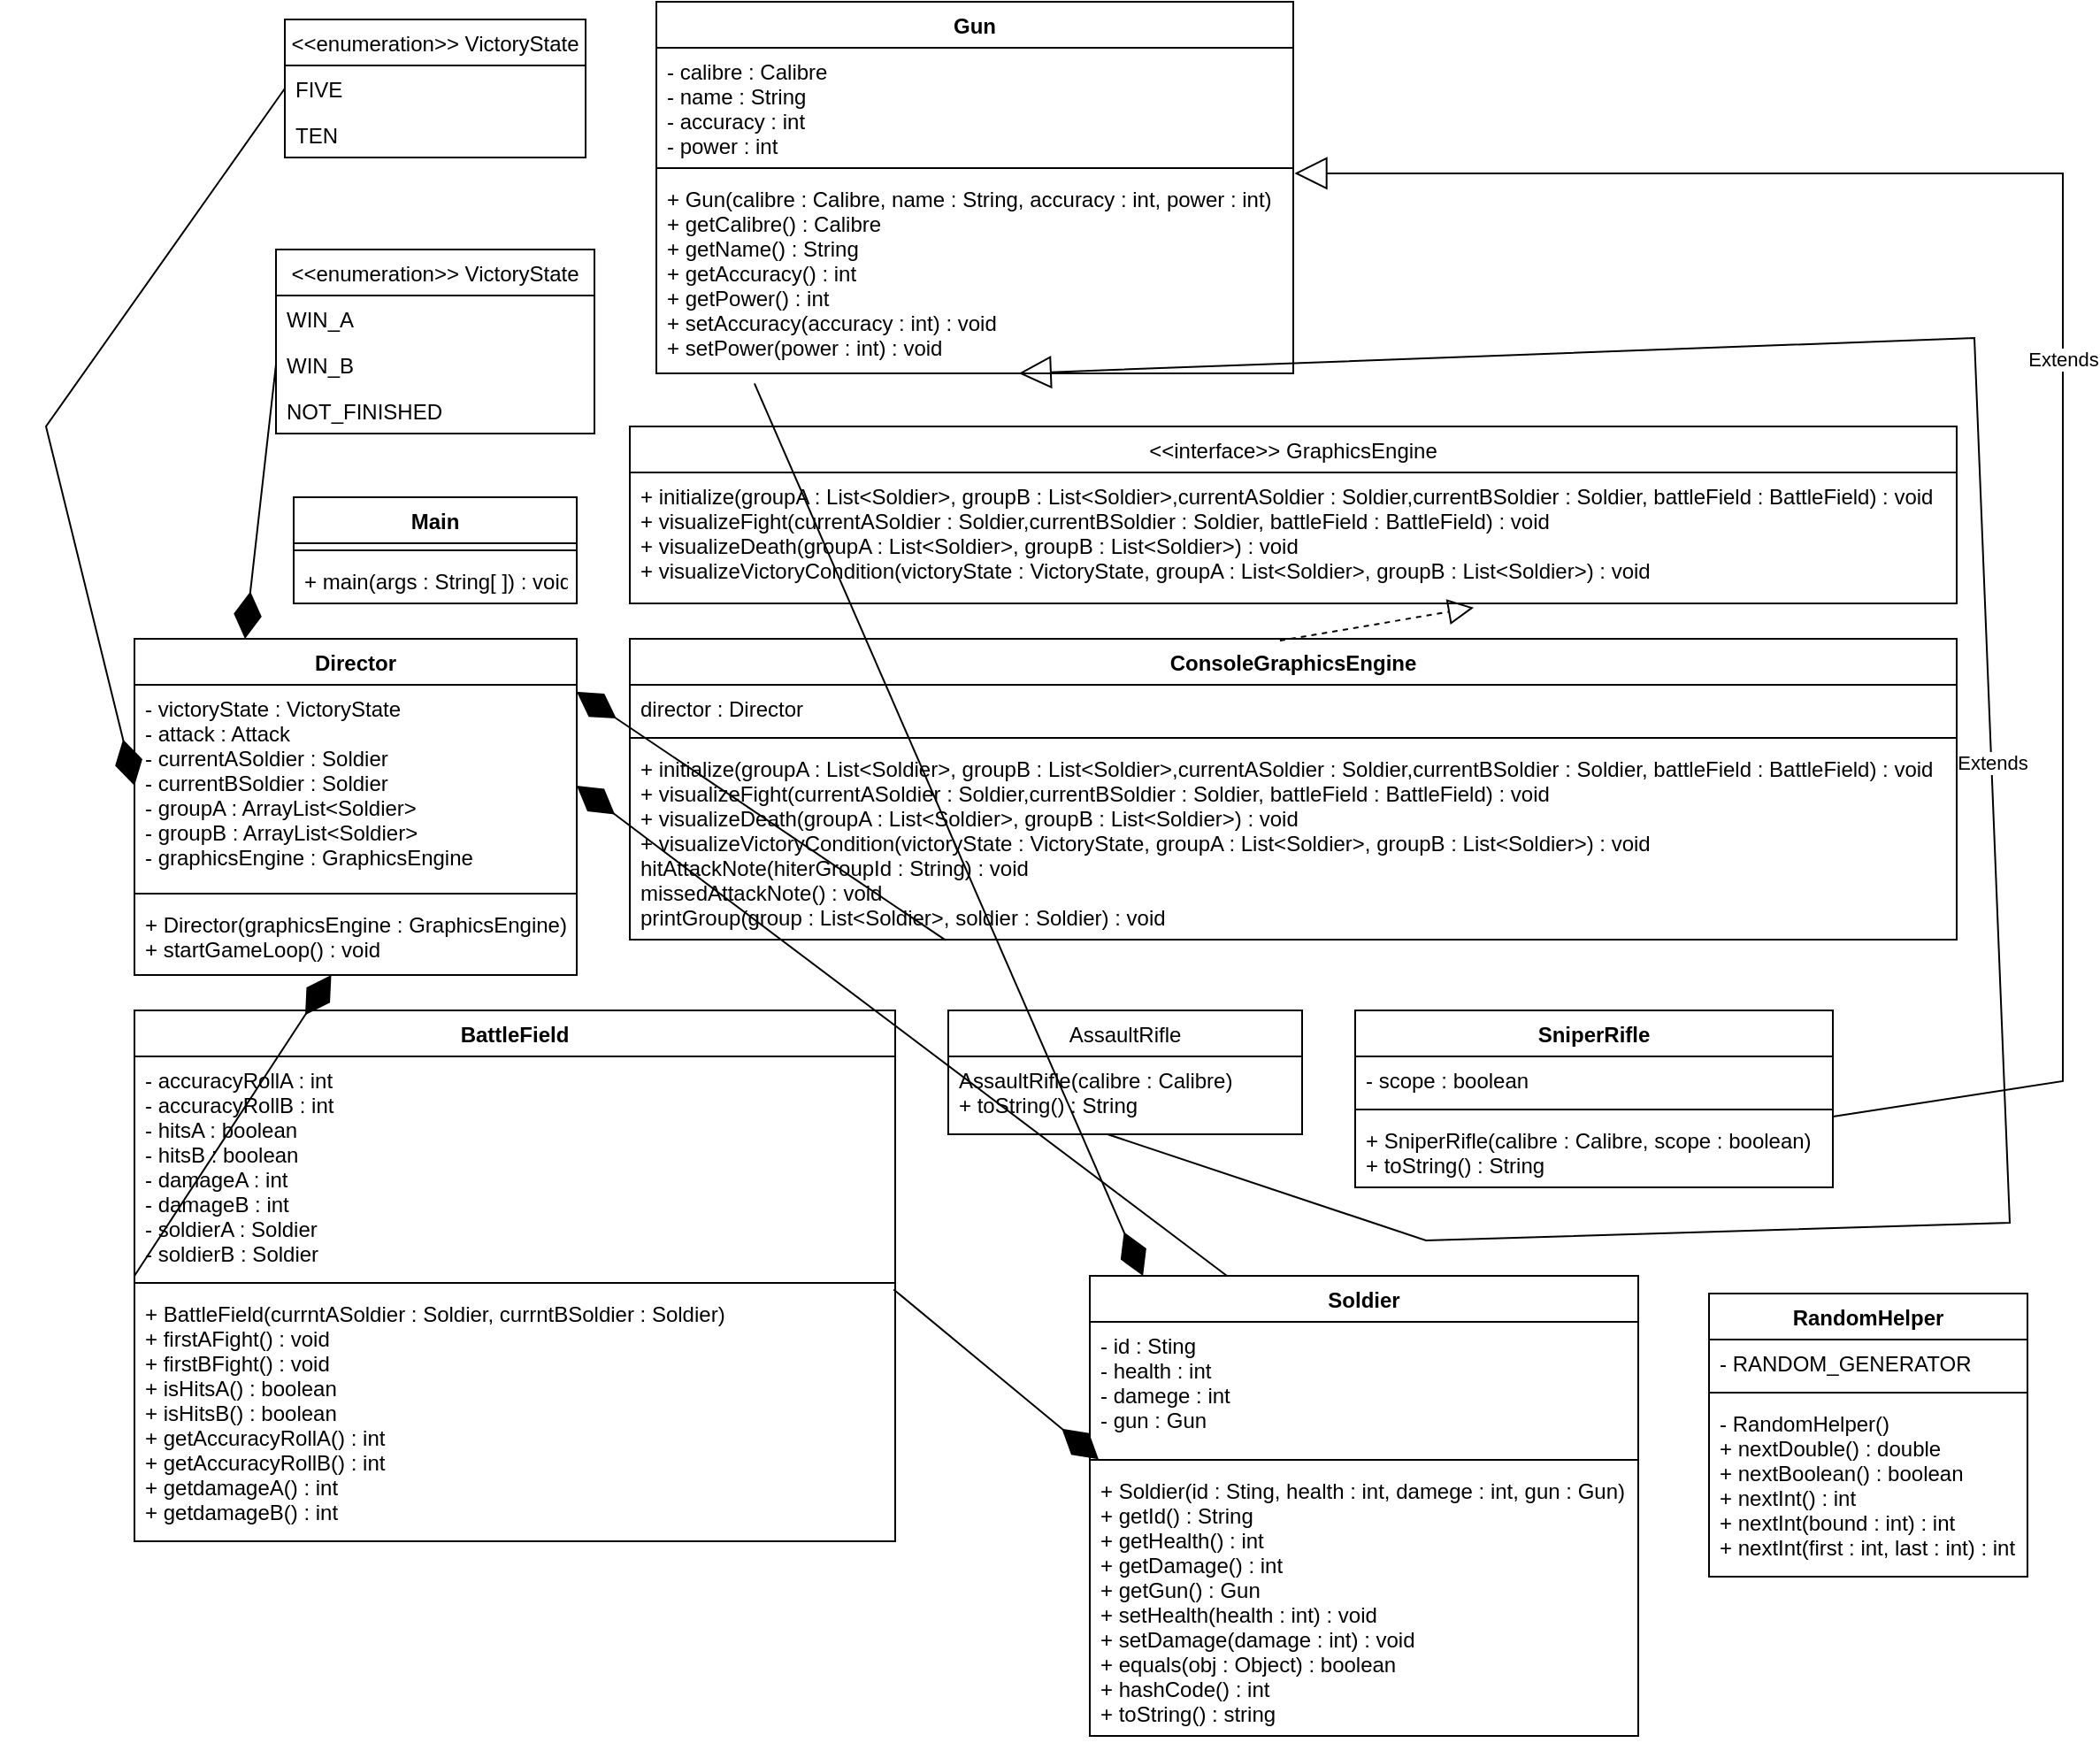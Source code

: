 <mxfile version="17.4.2" type="device"><diagram id="X-tL_3VQgPJ9ufe8xDTZ" name="Page-1"><mxGraphModel dx="1736" dy="1106" grid="1" gridSize="10" guides="1" tooltips="1" connect="1" arrows="1" fold="1" page="1" pageScale="1" pageWidth="850" pageHeight="1100" math="0" shadow="0"><root><mxCell id="0"/><mxCell id="1" parent="0"/><mxCell id="484ivRLnyzC2d6yDXA3V-55" value="Main" style="swimlane;fontStyle=1;align=center;verticalAlign=top;childLayout=stackLayout;horizontal=1;startSize=26;horizontalStack=0;resizeParent=1;resizeParentMax=0;resizeLast=0;collapsible=1;marginBottom=0;" vertex="1" parent="1"><mxGeometry x="220" y="290" width="160" height="60" as="geometry"><mxRectangle x="560" y="240" width="60" height="26" as="alternateBounds"/></mxGeometry></mxCell><mxCell id="484ivRLnyzC2d6yDXA3V-57" value="" style="line;strokeWidth=1;fillColor=none;align=left;verticalAlign=middle;spacingTop=-1;spacingLeft=3;spacingRight=3;rotatable=0;labelPosition=right;points=[];portConstraint=eastwest;" vertex="1" parent="484ivRLnyzC2d6yDXA3V-55"><mxGeometry y="26" width="160" height="8" as="geometry"/></mxCell><mxCell id="484ivRLnyzC2d6yDXA3V-58" value="+ main(args : String[ ]) : void" style="text;strokeColor=none;fillColor=none;align=left;verticalAlign=top;spacingLeft=4;spacingRight=4;overflow=hidden;rotatable=0;points=[[0,0.5],[1,0.5]];portConstraint=eastwest;" vertex="1" parent="484ivRLnyzC2d6yDXA3V-55"><mxGeometry y="34" width="160" height="26" as="geometry"/></mxCell><mxCell id="484ivRLnyzC2d6yDXA3V-59" value="&lt;&lt;enumeration&gt;&gt; VictoryState" style="swimlane;fontStyle=0;childLayout=stackLayout;horizontal=1;startSize=26;fillColor=none;horizontalStack=0;resizeParent=1;resizeParentMax=0;resizeLast=0;collapsible=1;marginBottom=0;" vertex="1" parent="1"><mxGeometry x="210" y="150" width="180" height="104" as="geometry"/></mxCell><mxCell id="484ivRLnyzC2d6yDXA3V-60" value="WIN_A" style="text;strokeColor=none;fillColor=none;align=left;verticalAlign=top;spacingLeft=4;spacingRight=4;overflow=hidden;rotatable=0;points=[[0,0.5],[1,0.5]];portConstraint=eastwest;" vertex="1" parent="484ivRLnyzC2d6yDXA3V-59"><mxGeometry y="26" width="180" height="26" as="geometry"/></mxCell><mxCell id="484ivRLnyzC2d6yDXA3V-61" value="WIN_B" style="text;strokeColor=none;fillColor=none;align=left;verticalAlign=top;spacingLeft=4;spacingRight=4;overflow=hidden;rotatable=0;points=[[0,0.5],[1,0.5]];portConstraint=eastwest;" vertex="1" parent="484ivRLnyzC2d6yDXA3V-59"><mxGeometry y="52" width="180" height="26" as="geometry"/></mxCell><mxCell id="484ivRLnyzC2d6yDXA3V-62" value="NOT_FINISHED" style="text;strokeColor=none;fillColor=none;align=left;verticalAlign=top;spacingLeft=4;spacingRight=4;overflow=hidden;rotatable=0;points=[[0,0.5],[1,0.5]];portConstraint=eastwest;" vertex="1" parent="484ivRLnyzC2d6yDXA3V-59"><mxGeometry y="78" width="180" height="26" as="geometry"/></mxCell><mxCell id="484ivRLnyzC2d6yDXA3V-68" value="&lt;&lt;enumeration&gt;&gt; VictoryState" style="swimlane;fontStyle=0;childLayout=stackLayout;horizontal=1;startSize=26;fillColor=none;horizontalStack=0;resizeParent=1;resizeParentMax=0;resizeLast=0;collapsible=1;marginBottom=0;" vertex="1" parent="1"><mxGeometry x="215" y="20" width="170" height="78" as="geometry"/></mxCell><mxCell id="484ivRLnyzC2d6yDXA3V-69" value="FIVE" style="text;strokeColor=none;fillColor=none;align=left;verticalAlign=top;spacingLeft=4;spacingRight=4;overflow=hidden;rotatable=0;points=[[0,0.5],[1,0.5]];portConstraint=eastwest;" vertex="1" parent="484ivRLnyzC2d6yDXA3V-68"><mxGeometry y="26" width="170" height="26" as="geometry"/></mxCell><mxCell id="484ivRLnyzC2d6yDXA3V-70" value="TEN" style="text;strokeColor=none;fillColor=none;align=left;verticalAlign=top;spacingLeft=4;spacingRight=4;overflow=hidden;rotatable=0;points=[[0,0.5],[1,0.5]];portConstraint=eastwest;" vertex="1" parent="484ivRLnyzC2d6yDXA3V-68"><mxGeometry y="52" width="170" height="26" as="geometry"/></mxCell><mxCell id="484ivRLnyzC2d6yDXA3V-72" value="Director" style="swimlane;fontStyle=1;align=center;verticalAlign=top;childLayout=stackLayout;horizontal=1;startSize=26;horizontalStack=0;resizeParent=1;resizeParentMax=0;resizeLast=0;collapsible=1;marginBottom=0;" vertex="1" parent="1"><mxGeometry x="130" y="370" width="250" height="190" as="geometry"/></mxCell><mxCell id="484ivRLnyzC2d6yDXA3V-73" value="- victoryState : VictoryState&#10;- attack : Attack&#10;- currentASoldier : Soldier&#10;- currentBSoldier : Soldier&#10;- groupA : ArrayList&lt;Soldier&gt;&#10;- groupB : ArrayList&lt;Soldier&gt;&#10;- graphicsEngine : GraphicsEngine" style="text;strokeColor=none;fillColor=none;align=left;verticalAlign=top;spacingLeft=4;spacingRight=4;overflow=hidden;rotatable=0;points=[[0,0.5],[1,0.5]];portConstraint=eastwest;" vertex="1" parent="484ivRLnyzC2d6yDXA3V-72"><mxGeometry y="26" width="250" height="114" as="geometry"/></mxCell><mxCell id="484ivRLnyzC2d6yDXA3V-74" value="" style="line;strokeWidth=1;fillColor=none;align=left;verticalAlign=middle;spacingTop=-1;spacingLeft=3;spacingRight=3;rotatable=0;labelPosition=right;points=[];portConstraint=eastwest;" vertex="1" parent="484ivRLnyzC2d6yDXA3V-72"><mxGeometry y="140" width="250" height="8" as="geometry"/></mxCell><mxCell id="484ivRLnyzC2d6yDXA3V-75" value="+ Director(graphicsEngine : GraphicsEngine)&#10;+ startGameLoop() : void" style="text;strokeColor=none;fillColor=none;align=left;verticalAlign=top;spacingLeft=4;spacingRight=4;overflow=hidden;rotatable=0;points=[[0,0.5],[1,0.5]];portConstraint=eastwest;" vertex="1" parent="484ivRLnyzC2d6yDXA3V-72"><mxGeometry y="148" width="250" height="42" as="geometry"/></mxCell><mxCell id="484ivRLnyzC2d6yDXA3V-82" value="Gun" style="swimlane;fontStyle=1;align=center;verticalAlign=top;childLayout=stackLayout;horizontal=1;startSize=26;horizontalStack=0;resizeParent=1;resizeParentMax=0;resizeLast=0;collapsible=1;marginBottom=0;" vertex="1" parent="1"><mxGeometry x="425" y="10" width="360" height="210" as="geometry"/></mxCell><mxCell id="484ivRLnyzC2d6yDXA3V-83" value="- calibre : Calibre&#10;- name : String&#10;- accuracy : int&#10;- power : int" style="text;strokeColor=none;fillColor=none;align=left;verticalAlign=top;spacingLeft=4;spacingRight=4;overflow=hidden;rotatable=0;points=[[0,0.5],[1,0.5]];portConstraint=eastwest;" vertex="1" parent="484ivRLnyzC2d6yDXA3V-82"><mxGeometry y="26" width="360" height="64" as="geometry"/></mxCell><mxCell id="484ivRLnyzC2d6yDXA3V-84" value="" style="line;strokeWidth=1;fillColor=none;align=left;verticalAlign=middle;spacingTop=-1;spacingLeft=3;spacingRight=3;rotatable=0;labelPosition=right;points=[];portConstraint=eastwest;" vertex="1" parent="484ivRLnyzC2d6yDXA3V-82"><mxGeometry y="90" width="360" height="8" as="geometry"/></mxCell><mxCell id="484ivRLnyzC2d6yDXA3V-85" value="+ Gun(calibre : Calibre, name : String, accuracy : int, power : int)&#10;+ getCalibre() : Calibre&#10;+ getName() : String&#10;+ getAccuracy() : int&#10;+ getPower() : int&#10;+ setAccuracy(accuracy : int) : void&#10;+ setPower(power : int) : void" style="text;strokeColor=none;fillColor=none;align=left;verticalAlign=top;spacingLeft=4;spacingRight=4;overflow=hidden;rotatable=0;points=[[0,0.5],[1,0.5]];portConstraint=eastwest;" vertex="1" parent="484ivRLnyzC2d6yDXA3V-82"><mxGeometry y="98" width="360" height="112" as="geometry"/></mxCell><mxCell id="484ivRLnyzC2d6yDXA3V-86" value="&lt;&lt;interface&gt;&gt; GraphicsEngine" style="swimlane;fontStyle=0;childLayout=stackLayout;horizontal=1;startSize=26;fillColor=none;horizontalStack=0;resizeParent=1;resizeParentMax=0;resizeLast=0;collapsible=1;marginBottom=0;" vertex="1" parent="1"><mxGeometry x="410" y="250" width="750" height="100" as="geometry"/></mxCell><mxCell id="484ivRLnyzC2d6yDXA3V-88" value="+ initialize(groupA : List&lt;Soldier&gt;, groupB : List&lt;Soldier&gt;,currentASoldier : Soldier,currentBSoldier : Soldier, battleField : BattleField) : void&#10;+ visualizeFight(currentASoldier : Soldier,currentBSoldier : Soldier, battleField : BattleField) : void&#10;+ visualizeDeath(groupA : List&lt;Soldier&gt;, groupB : List&lt;Soldier&gt;) : void&#10;+ visualizeVictoryCondition(victoryState : VictoryState, groupA : List&lt;Soldier&gt;, groupB : List&lt;Soldier&gt;) : void" style="text;strokeColor=none;fillColor=none;align=left;verticalAlign=top;spacingLeft=4;spacingRight=4;overflow=hidden;rotatable=0;points=[[0,0.5],[1,0.5]];portConstraint=eastwest;" vertex="1" parent="484ivRLnyzC2d6yDXA3V-86"><mxGeometry y="26" width="750" height="74" as="geometry"/></mxCell><mxCell id="484ivRLnyzC2d6yDXA3V-92" value="ConsoleGraphicsEngine" style="swimlane;fontStyle=1;align=center;verticalAlign=top;childLayout=stackLayout;horizontal=1;startSize=26;horizontalStack=0;resizeParent=1;resizeParentMax=0;resizeLast=0;collapsible=1;marginBottom=0;" vertex="1" parent="1"><mxGeometry x="410" y="370" width="750" height="170" as="geometry"/></mxCell><mxCell id="484ivRLnyzC2d6yDXA3V-93" value="director : Director" style="text;strokeColor=none;fillColor=none;align=left;verticalAlign=top;spacingLeft=4;spacingRight=4;overflow=hidden;rotatable=0;points=[[0,0.5],[1,0.5]];portConstraint=eastwest;" vertex="1" parent="484ivRLnyzC2d6yDXA3V-92"><mxGeometry y="26" width="750" height="26" as="geometry"/></mxCell><mxCell id="484ivRLnyzC2d6yDXA3V-94" value="" style="line;strokeWidth=1;fillColor=none;align=left;verticalAlign=middle;spacingTop=-1;spacingLeft=3;spacingRight=3;rotatable=0;labelPosition=right;points=[];portConstraint=eastwest;" vertex="1" parent="484ivRLnyzC2d6yDXA3V-92"><mxGeometry y="52" width="750" height="8" as="geometry"/></mxCell><mxCell id="484ivRLnyzC2d6yDXA3V-95" value="+ initialize(groupA : List&lt;Soldier&gt;, groupB : List&lt;Soldier&gt;,currentASoldier : Soldier,currentBSoldier : Soldier, battleField : BattleField) : void&#10;+ visualizeFight(currentASoldier : Soldier,currentBSoldier : Soldier, battleField : BattleField) : void&#10;+ visualizeDeath(groupA : List&lt;Soldier&gt;, groupB : List&lt;Soldier&gt;) : void&#10;+ visualizeVictoryCondition(victoryState : VictoryState, groupA : List&lt;Soldier&gt;, groupB : List&lt;Soldier&gt;) : void&#10;hitAttackNote(hiterGroupId : String) : void&#10;missedAttackNote() : void&#10;printGroup(group : List&lt;Soldier&gt;, soldier : Soldier) : void" style="text;strokeColor=none;fillColor=none;align=left;verticalAlign=top;spacingLeft=4;spacingRight=4;overflow=hidden;rotatable=0;points=[[0,0.5],[1,0.5]];portConstraint=eastwest;" vertex="1" parent="484ivRLnyzC2d6yDXA3V-92"><mxGeometry y="60" width="750" height="110" as="geometry"/></mxCell><mxCell id="484ivRLnyzC2d6yDXA3V-98" value="BattleField" style="swimlane;fontStyle=1;align=center;verticalAlign=top;childLayout=stackLayout;horizontal=1;startSize=26;horizontalStack=0;resizeParent=1;resizeParentMax=0;resizeLast=0;collapsible=1;marginBottom=0;" vertex="1" parent="1"><mxGeometry x="130" y="580" width="430" height="300" as="geometry"/></mxCell><mxCell id="484ivRLnyzC2d6yDXA3V-99" value="- accuracyRollA : int&#10;- accuracyRollB : int&#10;- hitsA : boolean&#10;- hitsB : boolean&#10;- damageA : int&#10;- damageB : int&#10;- soldierA : Soldier&#10;- soldierB : Soldier" style="text;strokeColor=none;fillColor=none;align=left;verticalAlign=top;spacingLeft=4;spacingRight=4;overflow=hidden;rotatable=0;points=[[0,0.5],[1,0.5]];portConstraint=eastwest;" vertex="1" parent="484ivRLnyzC2d6yDXA3V-98"><mxGeometry y="26" width="430" height="124" as="geometry"/></mxCell><mxCell id="484ivRLnyzC2d6yDXA3V-100" value="" style="line;strokeWidth=1;fillColor=none;align=left;verticalAlign=middle;spacingTop=-1;spacingLeft=3;spacingRight=3;rotatable=0;labelPosition=right;points=[];portConstraint=eastwest;" vertex="1" parent="484ivRLnyzC2d6yDXA3V-98"><mxGeometry y="150" width="430" height="8" as="geometry"/></mxCell><mxCell id="484ivRLnyzC2d6yDXA3V-101" value="+ BattleField(currntASoldier : Soldier, currntBSoldier : Soldier)&#10;+ firstAFight() : void&#10;+ firstBFight() : void&#10;+ isHitsA() : boolean&#10;+ isHitsB() : boolean&#10;+ getAccuracyRollA() : int&#10;+ getAccuracyRollB() : int&#10;+ getdamageA() : int&#10;+ getdamageB() : int" style="text;strokeColor=none;fillColor=none;align=left;verticalAlign=top;spacingLeft=4;spacingRight=4;overflow=hidden;rotatable=0;points=[[0,0.5],[1,0.5]];portConstraint=eastwest;" vertex="1" parent="484ivRLnyzC2d6yDXA3V-98"><mxGeometry y="158" width="430" height="142" as="geometry"/></mxCell><mxCell id="484ivRLnyzC2d6yDXA3V-102" value="AssaultRifle" style="swimlane;fontStyle=0;childLayout=stackLayout;horizontal=1;startSize=26;fillColor=none;horizontalStack=0;resizeParent=1;resizeParentMax=0;resizeLast=0;collapsible=1;marginBottom=0;" vertex="1" parent="1"><mxGeometry x="590" y="580" width="200" height="70" as="geometry"/></mxCell><mxCell id="484ivRLnyzC2d6yDXA3V-104" value="AssaultRifle(calibre : Calibre)&#10;+ toString() : String" style="text;strokeColor=none;fillColor=none;align=left;verticalAlign=top;spacingLeft=4;spacingRight=4;overflow=hidden;rotatable=0;points=[[0,0.5],[1,0.5]];portConstraint=eastwest;" vertex="1" parent="484ivRLnyzC2d6yDXA3V-102"><mxGeometry y="26" width="200" height="44" as="geometry"/></mxCell><mxCell id="484ivRLnyzC2d6yDXA3V-106" value="SniperRifle" style="swimlane;fontStyle=1;align=center;verticalAlign=top;childLayout=stackLayout;horizontal=1;startSize=26;horizontalStack=0;resizeParent=1;resizeParentMax=0;resizeLast=0;collapsible=1;marginBottom=0;" vertex="1" parent="1"><mxGeometry x="820" y="580" width="270" height="100" as="geometry"/></mxCell><mxCell id="484ivRLnyzC2d6yDXA3V-107" value="- scope : boolean" style="text;strokeColor=none;fillColor=none;align=left;verticalAlign=top;spacingLeft=4;spacingRight=4;overflow=hidden;rotatable=0;points=[[0,0.5],[1,0.5]];portConstraint=eastwest;" vertex="1" parent="484ivRLnyzC2d6yDXA3V-106"><mxGeometry y="26" width="270" height="26" as="geometry"/></mxCell><mxCell id="484ivRLnyzC2d6yDXA3V-108" value="" style="line;strokeWidth=1;fillColor=none;align=left;verticalAlign=middle;spacingTop=-1;spacingLeft=3;spacingRight=3;rotatable=0;labelPosition=right;points=[];portConstraint=eastwest;" vertex="1" parent="484ivRLnyzC2d6yDXA3V-106"><mxGeometry y="52" width="270" height="8" as="geometry"/></mxCell><mxCell id="484ivRLnyzC2d6yDXA3V-109" value="+ SniperRifle(calibre : Calibre, scope : boolean)&#10;+ toString() : String" style="text;strokeColor=none;fillColor=none;align=left;verticalAlign=top;spacingLeft=4;spacingRight=4;overflow=hidden;rotatable=0;points=[[0,0.5],[1,0.5]];portConstraint=eastwest;" vertex="1" parent="484ivRLnyzC2d6yDXA3V-106"><mxGeometry y="60" width="270" height="40" as="geometry"/></mxCell><mxCell id="484ivRLnyzC2d6yDXA3V-110" value="Soldier" style="swimlane;fontStyle=1;align=center;verticalAlign=top;childLayout=stackLayout;horizontal=1;startSize=26;horizontalStack=0;resizeParent=1;resizeParentMax=0;resizeLast=0;collapsible=1;marginBottom=0;" vertex="1" parent="1"><mxGeometry x="670" y="730" width="310" height="260" as="geometry"/></mxCell><mxCell id="484ivRLnyzC2d6yDXA3V-111" value="- id : Sting&#10;- health : int&#10;- damege : int&#10;- gun : Gun" style="text;strokeColor=none;fillColor=none;align=left;verticalAlign=top;spacingLeft=4;spacingRight=4;overflow=hidden;rotatable=0;points=[[0,0.5],[1,0.5]];portConstraint=eastwest;" vertex="1" parent="484ivRLnyzC2d6yDXA3V-110"><mxGeometry y="26" width="310" height="74" as="geometry"/></mxCell><mxCell id="484ivRLnyzC2d6yDXA3V-112" value="" style="line;strokeWidth=1;fillColor=none;align=left;verticalAlign=middle;spacingTop=-1;spacingLeft=3;spacingRight=3;rotatable=0;labelPosition=right;points=[];portConstraint=eastwest;" vertex="1" parent="484ivRLnyzC2d6yDXA3V-110"><mxGeometry y="100" width="310" height="8" as="geometry"/></mxCell><mxCell id="484ivRLnyzC2d6yDXA3V-113" value="+ Soldier(id : Sting, health : int, damege : int, gun : Gun)&#10;+ getId() : String&#10;+ getHealth() : int&#10;+ getDamage() : int&#10;+ getGun() : Gun&#10;+ setHealth(health : int) : void&#10;+ setDamage(damage : int) : void&#10;+ equals(obj : Object) : boolean&#10;+ hashCode() : int&#10;+ toString() : string" style="text;strokeColor=none;fillColor=none;align=left;verticalAlign=top;spacingLeft=4;spacingRight=4;overflow=hidden;rotatable=0;points=[[0,0.5],[1,0.5]];portConstraint=eastwest;" vertex="1" parent="484ivRLnyzC2d6yDXA3V-110"><mxGeometry y="108" width="310" height="152" as="geometry"/></mxCell><mxCell id="484ivRLnyzC2d6yDXA3V-114" value="RandomHelper" style="swimlane;fontStyle=1;align=center;verticalAlign=top;childLayout=stackLayout;horizontal=1;startSize=26;horizontalStack=0;resizeParent=1;resizeParentMax=0;resizeLast=0;collapsible=1;marginBottom=0;" vertex="1" parent="1"><mxGeometry x="1020" y="740" width="180" height="160" as="geometry"/></mxCell><mxCell id="484ivRLnyzC2d6yDXA3V-115" value="- RANDOM_GENERATOR" style="text;strokeColor=none;fillColor=none;align=left;verticalAlign=top;spacingLeft=4;spacingRight=4;overflow=hidden;rotatable=0;points=[[0,0.5],[1,0.5]];portConstraint=eastwest;" vertex="1" parent="484ivRLnyzC2d6yDXA3V-114"><mxGeometry y="26" width="180" height="26" as="geometry"/></mxCell><mxCell id="484ivRLnyzC2d6yDXA3V-116" value="" style="line;strokeWidth=1;fillColor=none;align=left;verticalAlign=middle;spacingTop=-1;spacingLeft=3;spacingRight=3;rotatable=0;labelPosition=right;points=[];portConstraint=eastwest;" vertex="1" parent="484ivRLnyzC2d6yDXA3V-114"><mxGeometry y="52" width="180" height="8" as="geometry"/></mxCell><mxCell id="484ivRLnyzC2d6yDXA3V-117" value="- RandomHelper()&#10;+ nextDouble() : double&#10;+ nextBoolean() : boolean&#10;+ nextInt() : int&#10;+ nextInt(bound : int) : int&#10;+ nextInt(first : int, last : int) : int" style="text;strokeColor=none;fillColor=none;align=left;verticalAlign=top;spacingLeft=4;spacingRight=4;overflow=hidden;rotatable=0;points=[[0,0.5],[1,0.5]];portConstraint=eastwest;" vertex="1" parent="484ivRLnyzC2d6yDXA3V-114"><mxGeometry y="60" width="180" height="100" as="geometry"/></mxCell><mxCell id="484ivRLnyzC2d6yDXA3V-119" value="Extends" style="endArrow=block;endSize=16;endFill=0;html=1;rounded=0;entryX=1.002;entryY=-0.009;entryDx=0;entryDy=0;entryPerimeter=0;exitX=1;exitY=0;exitDx=0;exitDy=0;exitPerimeter=0;" edge="1" parent="1" source="484ivRLnyzC2d6yDXA3V-109" target="484ivRLnyzC2d6yDXA3V-85"><mxGeometry width="160" relative="1" as="geometry"><mxPoint x="560" y="340" as="sourcePoint"/><mxPoint x="810" y="110" as="targetPoint"/><Array as="points"><mxPoint x="1220" y="620"/><mxPoint x="1220" y="107"/></Array></mxGeometry></mxCell><mxCell id="484ivRLnyzC2d6yDXA3V-120" value="Extends" style="endArrow=block;endSize=16;endFill=0;html=1;rounded=0;entryX=0.569;entryY=1;entryDx=0;entryDy=0;entryPerimeter=0;" edge="1" parent="1" target="484ivRLnyzC2d6yDXA3V-85"><mxGeometry width="160" relative="1" as="geometry"><mxPoint x="680" y="650" as="sourcePoint"/><mxPoint x="720" y="340" as="targetPoint"/><Array as="points"><mxPoint x="860" y="710"/><mxPoint x="1190" y="700"/><mxPoint x="1170" y="200"/></Array></mxGeometry></mxCell><mxCell id="484ivRLnyzC2d6yDXA3V-121" value="" style="endArrow=diamondThin;endFill=1;endSize=24;html=1;rounded=0;entryX=0;entryY=0.5;entryDx=0;entryDy=0;exitX=0;exitY=0.5;exitDx=0;exitDy=0;" edge="1" parent="1" source="484ivRLnyzC2d6yDXA3V-69" target="484ivRLnyzC2d6yDXA3V-73"><mxGeometry width="160" relative="1" as="geometry"><mxPoint x="560" y="340" as="sourcePoint"/><mxPoint x="720" y="340" as="targetPoint"/><Array as="points"><mxPoint x="80" y="250"/></Array></mxGeometry></mxCell><mxCell id="484ivRLnyzC2d6yDXA3V-122" value="" style="endArrow=diamondThin;endFill=1;endSize=24;html=1;rounded=0;entryX=1;entryY=0.5;entryDx=0;entryDy=0;exitX=0.25;exitY=0;exitDx=0;exitDy=0;" edge="1" parent="1" source="484ivRLnyzC2d6yDXA3V-110" target="484ivRLnyzC2d6yDXA3V-73"><mxGeometry width="160" relative="1" as="geometry"><mxPoint x="560" y="340" as="sourcePoint"/><mxPoint x="720" y="340" as="targetPoint"/></mxGeometry></mxCell><mxCell id="484ivRLnyzC2d6yDXA3V-123" value="" style="endArrow=block;dashed=1;endFill=0;endSize=12;html=1;rounded=0;exitX=0.49;exitY=0.006;exitDx=0;exitDy=0;exitPerimeter=0;entryX=0.636;entryY=1.032;entryDx=0;entryDy=0;entryPerimeter=0;" edge="1" parent="1" source="484ivRLnyzC2d6yDXA3V-92" target="484ivRLnyzC2d6yDXA3V-88"><mxGeometry width="160" relative="1" as="geometry"><mxPoint x="560" y="530" as="sourcePoint"/><mxPoint x="720" y="530" as="targetPoint"/></mxGeometry></mxCell><mxCell id="484ivRLnyzC2d6yDXA3V-124" value="" style="endArrow=diamondThin;endFill=1;endSize=24;html=1;rounded=0;exitX=0.238;exitY=1.003;exitDx=0;exitDy=0;exitPerimeter=0;" edge="1" parent="1" source="484ivRLnyzC2d6yDXA3V-95"><mxGeometry width="160" relative="1" as="geometry"><mxPoint x="560" y="530" as="sourcePoint"/><mxPoint x="380" y="400" as="targetPoint"/></mxGeometry></mxCell><mxCell id="484ivRLnyzC2d6yDXA3V-126" value="" style="endArrow=diamondThin;endFill=1;endSize=24;html=1;rounded=0;exitX=0;exitY=0.5;exitDx=0;exitDy=0;entryX=0.25;entryY=0;entryDx=0;entryDy=0;" edge="1" parent="1" source="484ivRLnyzC2d6yDXA3V-61" target="484ivRLnyzC2d6yDXA3V-72"><mxGeometry width="160" relative="1" as="geometry"><mxPoint x="560" y="440" as="sourcePoint"/><mxPoint x="720" y="440" as="targetPoint"/></mxGeometry></mxCell><mxCell id="484ivRLnyzC2d6yDXA3V-127" value="" style="endArrow=diamondThin;endFill=1;endSize=24;html=1;rounded=0;exitX=0;exitY=0;exitDx=0;exitDy=0;exitPerimeter=0;" edge="1" parent="1" source="484ivRLnyzC2d6yDXA3V-100" target="484ivRLnyzC2d6yDXA3V-75"><mxGeometry width="160" relative="1" as="geometry"><mxPoint x="570" y="590" as="sourcePoint"/><mxPoint x="730" y="590" as="targetPoint"/></mxGeometry></mxCell><mxCell id="484ivRLnyzC2d6yDXA3V-128" value="" style="endArrow=diamondThin;endFill=1;endSize=24;html=1;rounded=0;exitX=0.154;exitY=1.051;exitDx=0;exitDy=0;exitPerimeter=0;entryX=0.097;entryY=0;entryDx=0;entryDy=0;entryPerimeter=0;" edge="1" parent="1" source="484ivRLnyzC2d6yDXA3V-85" target="484ivRLnyzC2d6yDXA3V-110"><mxGeometry width="160" relative="1" as="geometry"><mxPoint x="570" y="350" as="sourcePoint"/><mxPoint x="730" y="350" as="targetPoint"/></mxGeometry></mxCell><mxCell id="484ivRLnyzC2d6yDXA3V-129" value="" style="endArrow=diamondThin;endFill=1;endSize=24;html=1;rounded=0;exitX=0.998;exitY=-0.002;exitDx=0;exitDy=0;exitPerimeter=0;entryX=0.016;entryY=-0.029;entryDx=0;entryDy=0;entryPerimeter=0;" edge="1" parent="1" source="484ivRLnyzC2d6yDXA3V-101" target="484ivRLnyzC2d6yDXA3V-113"><mxGeometry width="160" relative="1" as="geometry"><mxPoint x="580" y="490" as="sourcePoint"/><mxPoint x="740" y="490" as="targetPoint"/></mxGeometry></mxCell></root></mxGraphModel></diagram></mxfile>